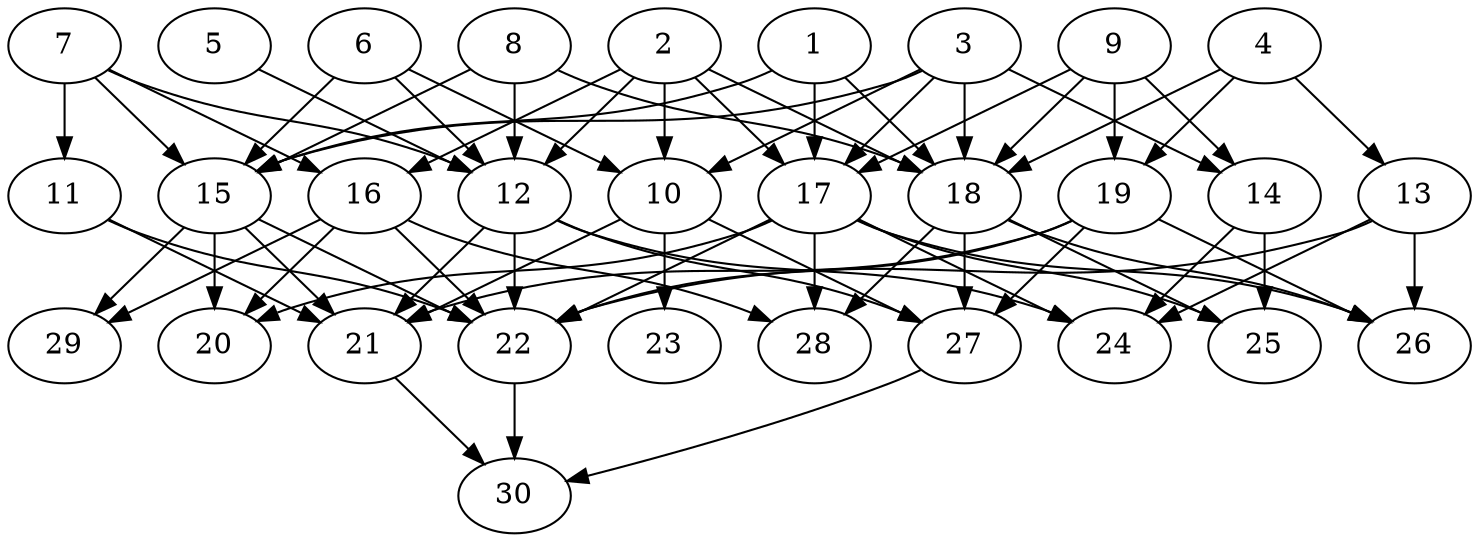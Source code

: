 // DAG automatically generated by daggen at Thu Oct  3 14:04:18 2019
// ./daggen --dot -n 30 --ccr 0.3 --fat 0.7 --regular 0.9 --density 0.7 --mindata 5242880 --maxdata 52428800 
digraph G {
  1 [size="42328747", alpha="0.07", expect_size="12698624"] 
  1 -> 15 [size ="12698624"]
  1 -> 17 [size ="12698624"]
  1 -> 18 [size ="12698624"]
  2 [size="116517547", alpha="0.14", expect_size="34955264"] 
  2 -> 10 [size ="34955264"]
  2 -> 12 [size ="34955264"]
  2 -> 16 [size ="34955264"]
  2 -> 17 [size ="34955264"]
  2 -> 18 [size ="34955264"]
  3 [size="55657813", alpha="0.18", expect_size="16697344"] 
  3 -> 10 [size ="16697344"]
  3 -> 14 [size ="16697344"]
  3 -> 15 [size ="16697344"]
  3 -> 17 [size ="16697344"]
  3 -> 18 [size ="16697344"]
  4 [size="56661333", alpha="0.02", expect_size="16998400"] 
  4 -> 13 [size ="16998400"]
  4 -> 18 [size ="16998400"]
  4 -> 19 [size ="16998400"]
  5 [size="44004693", alpha="0.07", expect_size="13201408"] 
  5 -> 12 [size ="13201408"]
  6 [size="125160107", alpha="0.16", expect_size="37548032"] 
  6 -> 10 [size ="37548032"]
  6 -> 12 [size ="37548032"]
  6 -> 15 [size ="37548032"]
  7 [size="97303893", alpha="0.15", expect_size="29191168"] 
  7 -> 11 [size ="29191168"]
  7 -> 12 [size ="29191168"]
  7 -> 15 [size ="29191168"]
  7 -> 16 [size ="29191168"]
  8 [size="43581440", alpha="0.15", expect_size="13074432"] 
  8 -> 12 [size ="13074432"]
  8 -> 15 [size ="13074432"]
  8 -> 18 [size ="13074432"]
  9 [size="146913280", alpha="0.07", expect_size="44073984"] 
  9 -> 14 [size ="44073984"]
  9 -> 17 [size ="44073984"]
  9 -> 18 [size ="44073984"]
  9 -> 19 [size ="44073984"]
  10 [size="59009707", alpha="0.19", expect_size="17702912"] 
  10 -> 21 [size ="17702912"]
  10 -> 23 [size ="17702912"]
  10 -> 27 [size ="17702912"]
  11 [size="56477013", alpha="0.07", expect_size="16943104"] 
  11 -> 21 [size ="16943104"]
  11 -> 22 [size ="16943104"]
  12 [size="109977600", alpha="0.19", expect_size="32993280"] 
  12 -> 21 [size ="32993280"]
  12 -> 22 [size ="32993280"]
  12 -> 24 [size ="32993280"]
  12 -> 27 [size ="32993280"]
  13 [size="66037760", alpha="0.19", expect_size="19811328"] 
  13 -> 22 [size ="19811328"]
  13 -> 24 [size ="19811328"]
  13 -> 26 [size ="19811328"]
  14 [size="48165547", alpha="0.19", expect_size="14449664"] 
  14 -> 24 [size ="14449664"]
  14 -> 25 [size ="14449664"]
  15 [size="60876800", alpha="0.17", expect_size="18263040"] 
  15 -> 20 [size ="18263040"]
  15 -> 21 [size ="18263040"]
  15 -> 22 [size ="18263040"]
  15 -> 29 [size ="18263040"]
  16 [size="117172907", alpha="0.07", expect_size="35151872"] 
  16 -> 20 [size ="35151872"]
  16 -> 22 [size ="35151872"]
  16 -> 28 [size ="35151872"]
  16 -> 29 [size ="35151872"]
  17 [size="84660907", alpha="0.04", expect_size="25398272"] 
  17 -> 20 [size ="25398272"]
  17 -> 22 [size ="25398272"]
  17 -> 24 [size ="25398272"]
  17 -> 25 [size ="25398272"]
  17 -> 26 [size ="25398272"]
  17 -> 28 [size ="25398272"]
  18 [size="48711680", alpha="0.11", expect_size="14613504"] 
  18 -> 25 [size ="14613504"]
  18 -> 26 [size ="14613504"]
  18 -> 27 [size ="14613504"]
  18 -> 28 [size ="14613504"]
  19 [size="170437973", alpha="0.02", expect_size="51131392"] 
  19 -> 21 [size ="51131392"]
  19 -> 22 [size ="51131392"]
  19 -> 26 [size ="51131392"]
  19 -> 27 [size ="51131392"]
  20 [size="69403307", alpha="0.04", expect_size="20820992"] 
  21 [size="60002987", alpha="0.10", expect_size="18000896"] 
  21 -> 30 [size ="18000896"]
  22 [size="115333120", alpha="0.08", expect_size="34599936"] 
  22 -> 30 [size ="34599936"]
  23 [size="107782827", alpha="0.11", expect_size="32334848"] 
  24 [size="101942613", alpha="0.19", expect_size="30582784"] 
  25 [size="93579947", alpha="0.10", expect_size="28073984"] 
  26 [size="72294400", alpha="0.15", expect_size="21688320"] 
  27 [size="126477653", alpha="0.10", expect_size="37943296"] 
  27 -> 30 [size ="37943296"]
  28 [size="155357867", alpha="0.08", expect_size="46607360"] 
  29 [size="82821120", alpha="0.03", expect_size="24846336"] 
  30 [size="98710187", alpha="0.03", expect_size="29613056"] 
}

